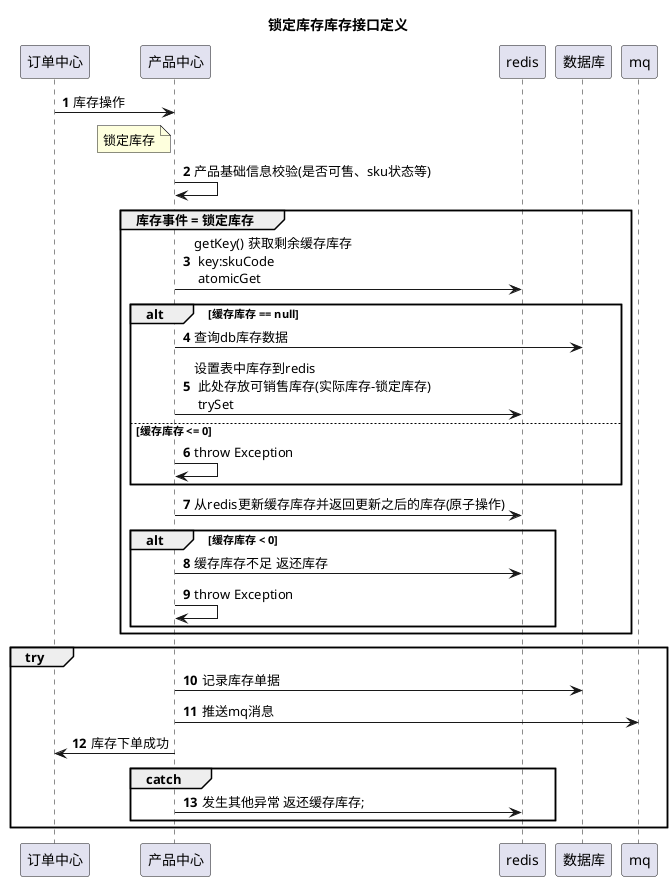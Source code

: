 @startuml
title 锁定库存库存接口定义

autonumber
participant "订单中心" as vc
participant "产品中心" as cpm
participant "redis" as redis
participant "数据库" as db

vc -> cpm: 库存操作
note left of cpm:锁定库存


cpm -> cpm: 产品基础信息校验(是否可售、sku状态等)
group 库存事件 = 锁定库存

cpm -> redis: getKey() 获取剩余缓存库存\n key:skuCode \n atomicGet
alt 缓存库存 == null
cpm -> db :查询db库存数据
cpm -> redis:  设置表中库存到redis \n 此处存放可销售库存(实际库存-锁定库存) \n trySet
else 缓存库存 <= 0
cpm->cpm :throw Exception
end


cpm -> redis: 从redis更新缓存库存并返回更新之后的库存(原子操作)
alt 缓存库存 < 0
cpm -> redis: 缓存库存不足 返还库存
cpm->cpm :throw Exception
end
end

group try
'cpm->cpm:// 尝试加锁\nboolean isLocked = lock.tryLock(500, 1000, TimeUnit.MILLISECONDS);\n//    加锁失败 返还名额 throw ex\n        if (!isLocked) {\n                         cacheManager.atomicGetAndAdd(key, -num);\n                         throw new VcRpcException(CommonResponseCode.LockFailure);\n                     }        \n                     // 更新课程剩余名额\n                     trainDo.setScale(scale);\n                     trainService.updateTrain(trainDo, clientInfo);
'cpm->redis:尝试加锁 \n key:inventory 表主键 trySet
'alt 加锁失败
'cpm -> redis:返还缓存库存 \n throw Exception
'else 加锁成功
'cpm -> db :操作db库存数据、记录库存事件
'cpm -> vc :库存事件执行成功
'end
cpm->db :记录库存单据
cpm->mq:推送mq消息
cpm->vc:库存下单成功
    group catch
    cpm -> redis: 发生其他异常 返还缓存库存;

    end

'group finally
'cpm -> redis: 释放锁
'end
end


@enduml